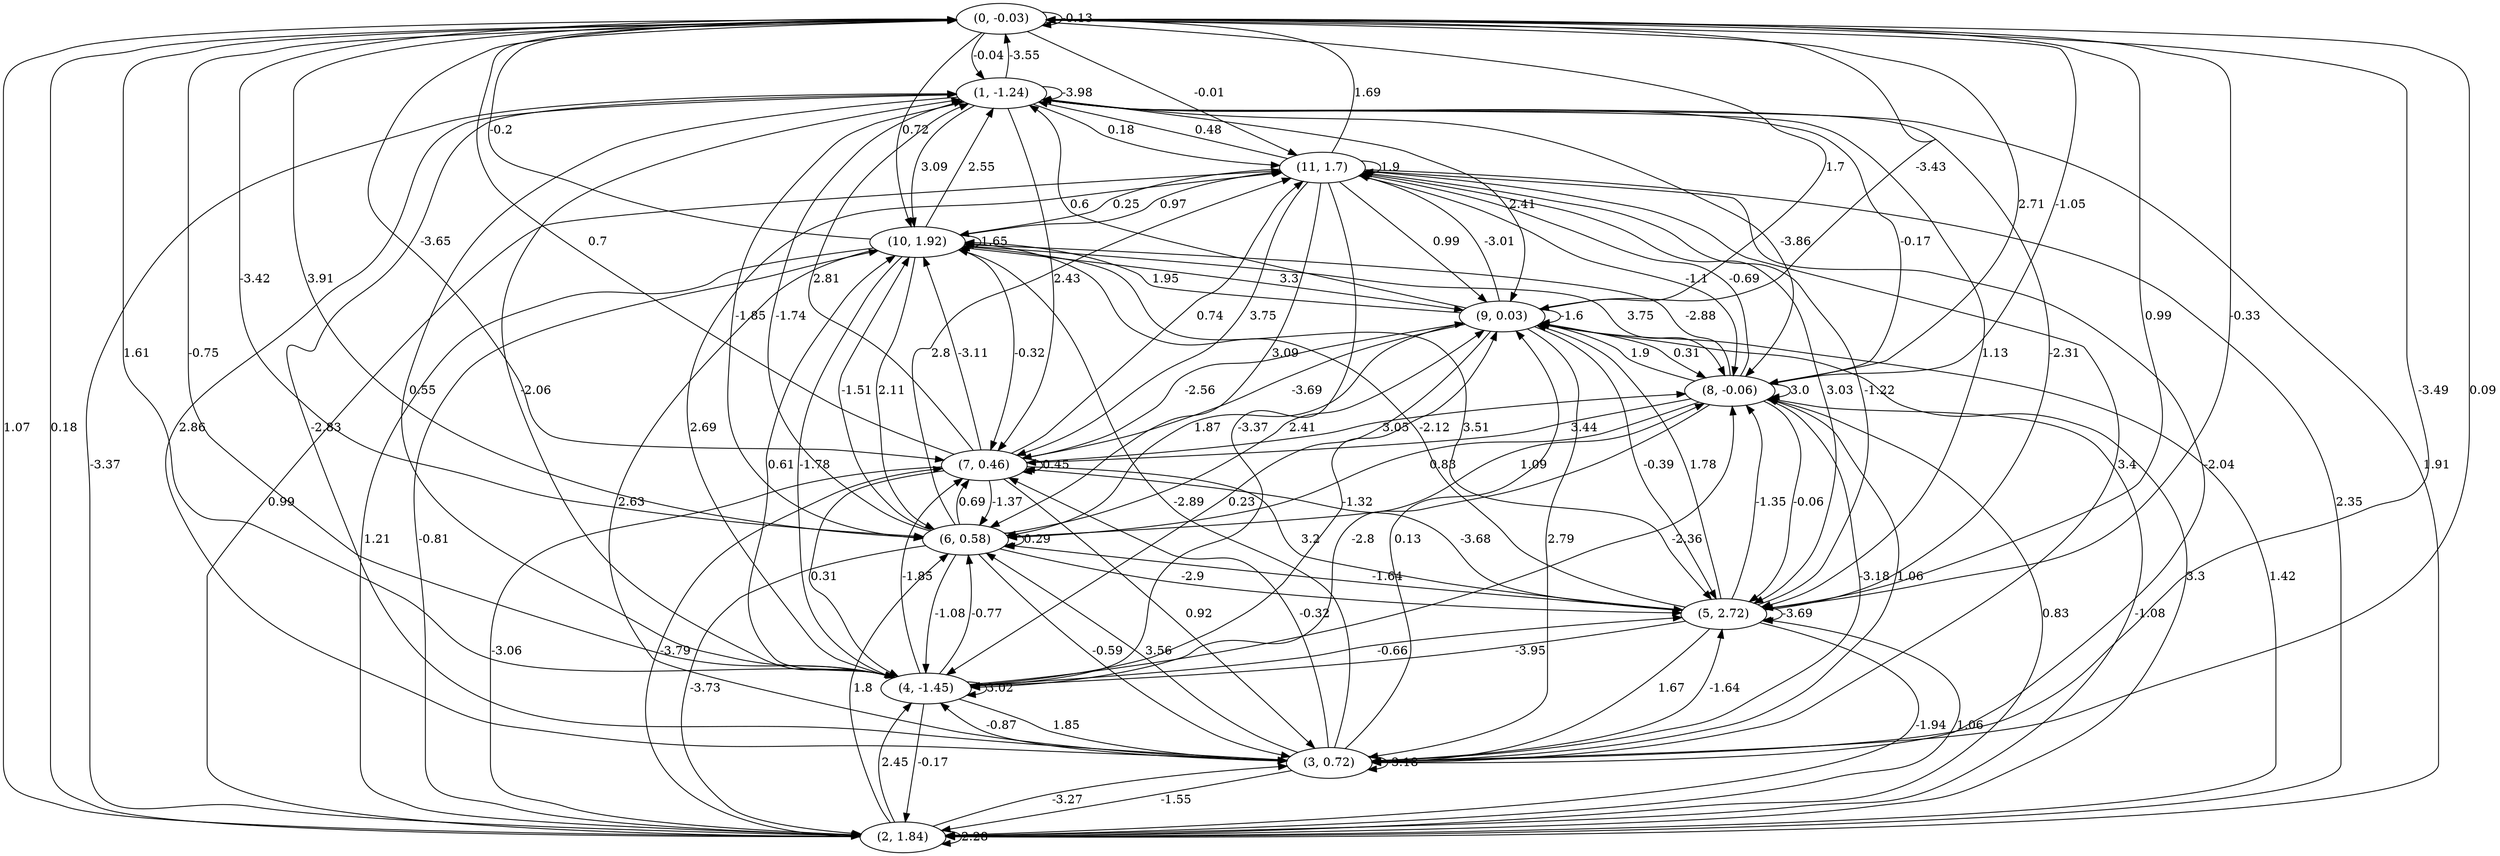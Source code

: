 digraph {
    0 [ label = "(0, -0.03)" ]
    1 [ label = "(1, -1.24)" ]
    2 [ label = "(2, 1.84)" ]
    3 [ label = "(3, 0.72)" ]
    4 [ label = "(4, -1.45)" ]
    5 [ label = "(5, 2.72)" ]
    6 [ label = "(6, 0.58)" ]
    7 [ label = "(7, 0.46)" ]
    8 [ label = "(8, -0.06)" ]
    9 [ label = "(9, 0.03)" ]
    10 [ label = "(10, 1.92)" ]
    11 [ label = "(11, 1.7)" ]
    0 -> 0 [ label = "-0.13" ]
    1 -> 1 [ label = "-3.98" ]
    2 -> 2 [ label = "2.28" ]
    3 -> 3 [ label = "-3.18" ]
    4 -> 4 [ label = "3.02" ]
    5 -> 5 [ label = "-3.69" ]
    6 -> 6 [ label = "0.29" ]
    7 -> 7 [ label = "0.45" ]
    8 -> 8 [ label = "3.0" ]
    9 -> 9 [ label = "-1.6" ]
    10 -> 10 [ label = "1.65" ]
    11 -> 11 [ label = "1.9" ]
    1 -> 0 [ label = "-3.55" ]
    2 -> 0 [ label = "0.18" ]
    3 -> 0 [ label = "0.09" ]
    4 -> 0 [ label = "-0.75" ]
    5 -> 0 [ label = "-0.33" ]
    6 -> 0 [ label = "3.91" ]
    7 -> 0 [ label = "0.7" ]
    8 -> 0 [ label = "-1.05" ]
    9 -> 0 [ label = "-3.43" ]
    10 -> 0 [ label = "-0.2" ]
    11 -> 0 [ label = "1.69" ]
    0 -> 1 [ label = "-0.04" ]
    2 -> 1 [ label = "-3.37" ]
    3 -> 1 [ label = "-2.83" ]
    4 -> 1 [ label = "-2.06" ]
    5 -> 1 [ label = "-2.31" ]
    6 -> 1 [ label = "-1.74" ]
    7 -> 1 [ label = "2.81" ]
    8 -> 1 [ label = "-0.17" ]
    9 -> 1 [ label = "0.6" ]
    10 -> 1 [ label = "2.55" ]
    11 -> 1 [ label = "0.48" ]
    0 -> 2 [ label = "1.07" ]
    1 -> 2 [ label = "1.91" ]
    3 -> 2 [ label = "-1.55" ]
    4 -> 2 [ label = "-0.17" ]
    5 -> 2 [ label = "-1.94" ]
    6 -> 2 [ label = "-3.73" ]
    7 -> 2 [ label = "-3.06" ]
    8 -> 2 [ label = "0.83" ]
    9 -> 2 [ label = "3.3" ]
    10 -> 2 [ label = "1.21" ]
    11 -> 2 [ label = "2.35" ]
    0 -> 3 [ label = "-3.49" ]
    1 -> 3 [ label = "2.86" ]
    2 -> 3 [ label = "-3.27" ]
    4 -> 3 [ label = "1.85" ]
    5 -> 3 [ label = "1.67" ]
    6 -> 3 [ label = "-0.59" ]
    7 -> 3 [ label = "0.92" ]
    8 -> 3 [ label = "-3.18" ]
    9 -> 3 [ label = "2.79" ]
    10 -> 3 [ label = "2.63" ]
    11 -> 3 [ label = "-2.04" ]
    0 -> 4 [ label = "1.61" ]
    1 -> 4 [ label = "0.55" ]
    2 -> 4 [ label = "2.45" ]
    3 -> 4 [ label = "-0.87" ]
    5 -> 4 [ label = "-3.95" ]
    6 -> 4 [ label = "-1.08" ]
    7 -> 4 [ label = "0.31" ]
    8 -> 4 [ label = "-2.8" ]
    9 -> 4 [ label = "0.23" ]
    10 -> 4 [ label = "-1.78" ]
    11 -> 4 [ label = "-3.37" ]
    0 -> 5 [ label = "0.99" ]
    1 -> 5 [ label = "1.13" ]
    2 -> 5 [ label = "1.06" ]
    3 -> 5 [ label = "-1.64" ]
    4 -> 5 [ label = "-0.66" ]
    6 -> 5 [ label = "-2.9" ]
    7 -> 5 [ label = "3.2" ]
    8 -> 5 [ label = "-0.06" ]
    9 -> 5 [ label = "-0.39" ]
    10 -> 5 [ label = "3.51" ]
    11 -> 5 [ label = "3.03" ]
    0 -> 6 [ label = "-3.42" ]
    1 -> 6 [ label = "-1.85" ]
    2 -> 6 [ label = "1.8" ]
    3 -> 6 [ label = "3.56" ]
    4 -> 6 [ label = "-0.77" ]
    5 -> 6 [ label = "-1.64" ]
    7 -> 6 [ label = "-1.37" ]
    8 -> 6 [ label = "0.83" ]
    9 -> 6 [ label = "1.87" ]
    10 -> 6 [ label = "2.11" ]
    11 -> 6 [ label = "3.09" ]
    0 -> 7 [ label = "-3.65" ]
    1 -> 7 [ label = "2.43" ]
    2 -> 7 [ label = "-3.79" ]
    3 -> 7 [ label = "-0.32" ]
    4 -> 7 [ label = "-1.85" ]
    5 -> 7 [ label = "-3.68" ]
    6 -> 7 [ label = "0.69" ]
    8 -> 7 [ label = "3.44" ]
    9 -> 7 [ label = "-3.69" ]
    10 -> 7 [ label = "-0.32" ]
    11 -> 7 [ label = "3.75" ]
    0 -> 8 [ label = "2.71" ]
    1 -> 8 [ label = "-3.86" ]
    2 -> 8 [ label = "-1.08" ]
    3 -> 8 [ label = "1.06" ]
    4 -> 8 [ label = "-2.36" ]
    5 -> 8 [ label = "-1.35" ]
    6 -> 8 [ label = "1.09" ]
    7 -> 8 [ label = "3.05" ]
    9 -> 8 [ label = "0.31" ]
    10 -> 8 [ label = "3.75" ]
    11 -> 8 [ label = "-1.1" ]
    0 -> 9 [ label = "1.7" ]
    1 -> 9 [ label = "2.41" ]
    2 -> 9 [ label = "1.42" ]
    3 -> 9 [ label = "0.13" ]
    4 -> 9 [ label = "-1.32" ]
    5 -> 9 [ label = "1.78" ]
    6 -> 9 [ label = "2.41" ]
    7 -> 9 [ label = "-2.56" ]
    8 -> 9 [ label = "1.9" ]
    10 -> 9 [ label = "3.3" ]
    11 -> 9 [ label = "0.99" ]
    0 -> 10 [ label = "0.72" ]
    1 -> 10 [ label = "3.09" ]
    2 -> 10 [ label = "-0.81" ]
    3 -> 10 [ label = "-2.89" ]
    4 -> 10 [ label = "0.61" ]
    5 -> 10 [ label = "-2.12" ]
    6 -> 10 [ label = "-1.51" ]
    7 -> 10 [ label = "-3.11" ]
    8 -> 10 [ label = "-2.88" ]
    9 -> 10 [ label = "1.95" ]
    11 -> 10 [ label = "0.25" ]
    0 -> 11 [ label = "-0.01" ]
    1 -> 11 [ label = "0.18" ]
    2 -> 11 [ label = "0.99" ]
    3 -> 11 [ label = "3.4" ]
    4 -> 11 [ label = "2.69" ]
    5 -> 11 [ label = "-1.22" ]
    6 -> 11 [ label = "2.8" ]
    7 -> 11 [ label = "0.74" ]
    8 -> 11 [ label = "-0.69" ]
    9 -> 11 [ label = "-3.01" ]
    10 -> 11 [ label = "0.97" ]
}

